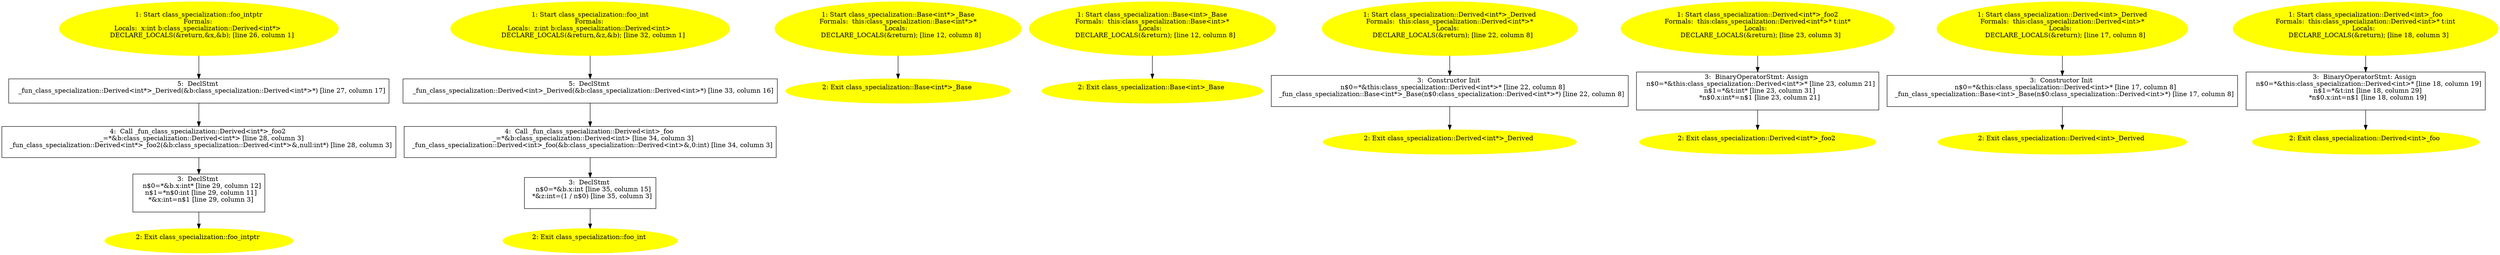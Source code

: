 /* @generated */
digraph iCFG {
"foo_intptr#class_specialization#3914514069521239538.096096ddd8eb9462872f535952d6e0a5_1" [label="1: Start class_specialization::foo_intptr\nFormals: \nLocals:  x:int b:class_specialization::Derived<int*> \n   DECLARE_LOCALS(&return,&x,&b); [line 26, column 1]\n " color=yellow style=filled]
	

	 "foo_intptr#class_specialization#3914514069521239538.096096ddd8eb9462872f535952d6e0a5_1" -> "foo_intptr#class_specialization#3914514069521239538.096096ddd8eb9462872f535952d6e0a5_5" ;
"foo_intptr#class_specialization#3914514069521239538.096096ddd8eb9462872f535952d6e0a5_2" [label="2: Exit class_specialization::foo_intptr \n  " color=yellow style=filled]
	

"foo_intptr#class_specialization#3914514069521239538.096096ddd8eb9462872f535952d6e0a5_3" [label="3:  DeclStmt \n   n$0=*&b.x:int* [line 29, column 12]\n  n$1=*n$0:int [line 29, column 11]\n  *&x:int=n$1 [line 29, column 3]\n " shape="box"]
	

	 "foo_intptr#class_specialization#3914514069521239538.096096ddd8eb9462872f535952d6e0a5_3" -> "foo_intptr#class_specialization#3914514069521239538.096096ddd8eb9462872f535952d6e0a5_2" ;
"foo_intptr#class_specialization#3914514069521239538.096096ddd8eb9462872f535952d6e0a5_4" [label="4:  Call _fun_class_specialization::Derived<int*>_foo2 \n   _=*&b:class_specialization::Derived<int*> [line 28, column 3]\n  _fun_class_specialization::Derived<int*>_foo2(&b:class_specialization::Derived<int*>&,null:int*) [line 28, column 3]\n " shape="box"]
	

	 "foo_intptr#class_specialization#3914514069521239538.096096ddd8eb9462872f535952d6e0a5_4" -> "foo_intptr#class_specialization#3914514069521239538.096096ddd8eb9462872f535952d6e0a5_3" ;
"foo_intptr#class_specialization#3914514069521239538.096096ddd8eb9462872f535952d6e0a5_5" [label="5:  DeclStmt \n   _fun_class_specialization::Derived<int*>_Derived(&b:class_specialization::Derived<int*>*) [line 27, column 17]\n " shape="box"]
	

	 "foo_intptr#class_specialization#3914514069521239538.096096ddd8eb9462872f535952d6e0a5_5" -> "foo_intptr#class_specialization#3914514069521239538.096096ddd8eb9462872f535952d6e0a5_4" ;
"foo_int#class_specialization#18011277194514159170.29412bbb7345cd5150bdd3239c145d19_1" [label="1: Start class_specialization::foo_int\nFormals: \nLocals:  z:int b:class_specialization::Derived<int> \n   DECLARE_LOCALS(&return,&z,&b); [line 32, column 1]\n " color=yellow style=filled]
	

	 "foo_int#class_specialization#18011277194514159170.29412bbb7345cd5150bdd3239c145d19_1" -> "foo_int#class_specialization#18011277194514159170.29412bbb7345cd5150bdd3239c145d19_5" ;
"foo_int#class_specialization#18011277194514159170.29412bbb7345cd5150bdd3239c145d19_2" [label="2: Exit class_specialization::foo_int \n  " color=yellow style=filled]
	

"foo_int#class_specialization#18011277194514159170.29412bbb7345cd5150bdd3239c145d19_3" [label="3:  DeclStmt \n   n$0=*&b.x:int [line 35, column 15]\n  *&z:int=(1 / n$0) [line 35, column 3]\n " shape="box"]
	

	 "foo_int#class_specialization#18011277194514159170.29412bbb7345cd5150bdd3239c145d19_3" -> "foo_int#class_specialization#18011277194514159170.29412bbb7345cd5150bdd3239c145d19_2" ;
"foo_int#class_specialization#18011277194514159170.29412bbb7345cd5150bdd3239c145d19_4" [label="4:  Call _fun_class_specialization::Derived<int>_foo \n   _=*&b:class_specialization::Derived<int> [line 34, column 3]\n  _fun_class_specialization::Derived<int>_foo(&b:class_specialization::Derived<int>&,0:int) [line 34, column 3]\n " shape="box"]
	

	 "foo_int#class_specialization#18011277194514159170.29412bbb7345cd5150bdd3239c145d19_4" -> "foo_int#class_specialization#18011277194514159170.29412bbb7345cd5150bdd3239c145d19_3" ;
"foo_int#class_specialization#18011277194514159170.29412bbb7345cd5150bdd3239c145d19_5" [label="5:  DeclStmt \n   _fun_class_specialization::Derived<int>_Derived(&b:class_specialization::Derived<int>*) [line 33, column 16]\n " shape="box"]
	

	 "foo_int#class_specialization#18011277194514159170.29412bbb7345cd5150bdd3239c145d19_5" -> "foo_int#class_specialization#18011277194514159170.29412bbb7345cd5150bdd3239c145d19_4" ;
"Base#Base<int*>#class_specialization#{14101392445423095049}.4481221d683f8e54c4527519cddc792a_1" [label="1: Start class_specialization::Base<int*>_Base\nFormals:  this:class_specialization::Base<int*>*\nLocals:  \n   DECLARE_LOCALS(&return); [line 12, column 8]\n " color=yellow style=filled]
	

	 "Base#Base<int*>#class_specialization#{14101392445423095049}.4481221d683f8e54c4527519cddc792a_1" -> "Base#Base<int*>#class_specialization#{14101392445423095049}.4481221d683f8e54c4527519cddc792a_2" ;
"Base#Base<int*>#class_specialization#{14101392445423095049}.4481221d683f8e54c4527519cddc792a_2" [label="2: Exit class_specialization::Base<int*>_Base \n  " color=yellow style=filled]
	

"Base#Base<int>#class_specialization#{16658552199303145313}.b6aa2df9eb4873c08c322ab298261cf8_1" [label="1: Start class_specialization::Base<int>_Base\nFormals:  this:class_specialization::Base<int>*\nLocals:  \n   DECLARE_LOCALS(&return); [line 12, column 8]\n " color=yellow style=filled]
	

	 "Base#Base<int>#class_specialization#{16658552199303145313}.b6aa2df9eb4873c08c322ab298261cf8_1" -> "Base#Base<int>#class_specialization#{16658552199303145313}.b6aa2df9eb4873c08c322ab298261cf8_2" ;
"Base#Base<int>#class_specialization#{16658552199303145313}.b6aa2df9eb4873c08c322ab298261cf8_2" [label="2: Exit class_specialization::Base<int>_Base \n  " color=yellow style=filled]
	

"Derived#Derived<int*>#class_specialization#{6947111178756325946}.2484a8b63b0d0003a390b6e57428fee2_1" [label="1: Start class_specialization::Derived<int*>_Derived\nFormals:  this:class_specialization::Derived<int*>*\nLocals:  \n   DECLARE_LOCALS(&return); [line 22, column 8]\n " color=yellow style=filled]
	

	 "Derived#Derived<int*>#class_specialization#{6947111178756325946}.2484a8b63b0d0003a390b6e57428fee2_1" -> "Derived#Derived<int*>#class_specialization#{6947111178756325946}.2484a8b63b0d0003a390b6e57428fee2_3" ;
"Derived#Derived<int*>#class_specialization#{6947111178756325946}.2484a8b63b0d0003a390b6e57428fee2_2" [label="2: Exit class_specialization::Derived<int*>_Derived \n  " color=yellow style=filled]
	

"Derived#Derived<int*>#class_specialization#{6947111178756325946}.2484a8b63b0d0003a390b6e57428fee2_3" [label="3:  Constructor Init \n   n$0=*&this:class_specialization::Derived<int*>* [line 22, column 8]\n  _fun_class_specialization::Base<int*>_Base(n$0:class_specialization::Derived<int*>*) [line 22, column 8]\n " shape="box"]
	

	 "Derived#Derived<int*>#class_specialization#{6947111178756325946}.2484a8b63b0d0003a390b6e57428fee2_3" -> "Derived#Derived<int*>#class_specialization#{6947111178756325946}.2484a8b63b0d0003a390b6e57428fee2_2" ;
"foo2#Derived<int*>#class_specialization#(12167928122938213289).9c7a2e679a7d7dcf0338960c56f01bd4_1" [label="1: Start class_specialization::Derived<int*>_foo2\nFormals:  this:class_specialization::Derived<int*>* t:int*\nLocals:  \n   DECLARE_LOCALS(&return); [line 23, column 3]\n " color=yellow style=filled]
	

	 "foo2#Derived<int*>#class_specialization#(12167928122938213289).9c7a2e679a7d7dcf0338960c56f01bd4_1" -> "foo2#Derived<int*>#class_specialization#(12167928122938213289).9c7a2e679a7d7dcf0338960c56f01bd4_3" ;
"foo2#Derived<int*>#class_specialization#(12167928122938213289).9c7a2e679a7d7dcf0338960c56f01bd4_2" [label="2: Exit class_specialization::Derived<int*>_foo2 \n  " color=yellow style=filled]
	

"foo2#Derived<int*>#class_specialization#(12167928122938213289).9c7a2e679a7d7dcf0338960c56f01bd4_3" [label="3:  BinaryOperatorStmt: Assign \n   n$0=*&this:class_specialization::Derived<int*>* [line 23, column 21]\n  n$1=*&t:int* [line 23, column 31]\n  *n$0.x:int*=n$1 [line 23, column 21]\n " shape="box"]
	

	 "foo2#Derived<int*>#class_specialization#(12167928122938213289).9c7a2e679a7d7dcf0338960c56f01bd4_3" -> "foo2#Derived<int*>#class_specialization#(12167928122938213289).9c7a2e679a7d7dcf0338960c56f01bd4_2" ;
"Derived#Derived<int>#class_specialization#{14157761386473130888}.40e79d469e516a33fdff720996ff80ab_1" [label="1: Start class_specialization::Derived<int>_Derived\nFormals:  this:class_specialization::Derived<int>*\nLocals:  \n   DECLARE_LOCALS(&return); [line 17, column 8]\n " color=yellow style=filled]
	

	 "Derived#Derived<int>#class_specialization#{14157761386473130888}.40e79d469e516a33fdff720996ff80ab_1" -> "Derived#Derived<int>#class_specialization#{14157761386473130888}.40e79d469e516a33fdff720996ff80ab_3" ;
"Derived#Derived<int>#class_specialization#{14157761386473130888}.40e79d469e516a33fdff720996ff80ab_2" [label="2: Exit class_specialization::Derived<int>_Derived \n  " color=yellow style=filled]
	

"Derived#Derived<int>#class_specialization#{14157761386473130888}.40e79d469e516a33fdff720996ff80ab_3" [label="3:  Constructor Init \n   n$0=*&this:class_specialization::Derived<int>* [line 17, column 8]\n  _fun_class_specialization::Base<int>_Base(n$0:class_specialization::Derived<int>*) [line 17, column 8]\n " shape="box"]
	

	 "Derived#Derived<int>#class_specialization#{14157761386473130888}.40e79d469e516a33fdff720996ff80ab_3" -> "Derived#Derived<int>#class_specialization#{14157761386473130888}.40e79d469e516a33fdff720996ff80ab_2" ;
"foo#Derived<int>#class_specialization#(3691368771332090182).157c4cba925bdfdc131986d2b52af05d_1" [label="1: Start class_specialization::Derived<int>_foo\nFormals:  this:class_specialization::Derived<int>* t:int\nLocals:  \n   DECLARE_LOCALS(&return); [line 18, column 3]\n " color=yellow style=filled]
	

	 "foo#Derived<int>#class_specialization#(3691368771332090182).157c4cba925bdfdc131986d2b52af05d_1" -> "foo#Derived<int>#class_specialization#(3691368771332090182).157c4cba925bdfdc131986d2b52af05d_3" ;
"foo#Derived<int>#class_specialization#(3691368771332090182).157c4cba925bdfdc131986d2b52af05d_2" [label="2: Exit class_specialization::Derived<int>_foo \n  " color=yellow style=filled]
	

"foo#Derived<int>#class_specialization#(3691368771332090182).157c4cba925bdfdc131986d2b52af05d_3" [label="3:  BinaryOperatorStmt: Assign \n   n$0=*&this:class_specialization::Derived<int>* [line 18, column 19]\n  n$1=*&t:int [line 18, column 29]\n  *n$0.x:int=n$1 [line 18, column 19]\n " shape="box"]
	

	 "foo#Derived<int>#class_specialization#(3691368771332090182).157c4cba925bdfdc131986d2b52af05d_3" -> "foo#Derived<int>#class_specialization#(3691368771332090182).157c4cba925bdfdc131986d2b52af05d_2" ;
}

